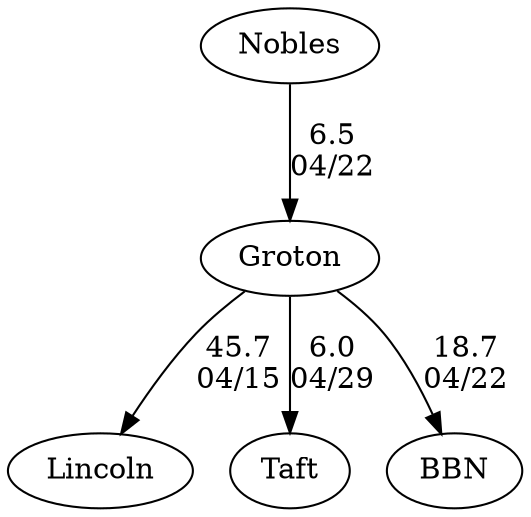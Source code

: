 digraph girls3foursGroton {Lincoln [URL="girls3foursGrotonLincoln.html"];Taft [URL="girls3foursGrotonTaft.html"];Groton [URL="girls3foursGrotonGroton.html"];Nobles [URL="girls3foursGrotonNobles.html"];BBN [URL="girls3foursGrotonBBN.html"];Groton -> Taft[label="6.0
04/29", weight="94", tooltip="NEIRA Girls Fours,Pomfret vs. Groton, Taft			
Distance: 1500m Conditions: No current. Occasional gusty cross/side wind of ~8-13 MPH throughout the races. Winds may have picked up just a bit as races progressed but it was variable throughout. Comments: Races alternated with boys. Order of girls races: G5, G4, G3, G2, G1. Pomfret's 3rd boat raced in the 5th boat race against Taft's 5th boat.
None", URL="http://www.row2k.com/results/resultspage.cfm?UID=7D7FC627D5ED48EFA19D099D502CC4FA&cat=1", random="random"]; 
Nobles -> Groton[label="6.5
04/22", weight="94", tooltip="NEIRA Girls Fours, Nobles, Groton, BB&N (hosted)			
Distance: 1350 M Conditions: Cool over cast with a cross wind of about 8 MPH at the start, conditions continued to improve. Comments: 4V right after the start Groton veered into BB&N, small clashing, but racing continued
For the 2V the tour boat was on the course, some slight course corrections were made, did not affect the race outcome.
3V had a delay due to steering breakage with Nobles boat
None", URL="http://www.row2k.com/results/resultspage.cfm?UID=05316B43D68EB96907C1AF50E625F75C&cat=1", random="random"]; 
Groton -> BBN[label="18.7
04/22", weight="82", tooltip="NEIRA Girls Fours, Nobles, Groton, BB&N (hosted)			
Distance: 1350 M Conditions: Cool over cast with a cross wind of about 8 MPH at the start, conditions continued to improve. Comments: 4V right after the start Groton veered into BB&N, small clashing, but racing continued
For the 2V the tour boat was on the course, some slight course corrections were made, did not affect the race outcome.
3V had a delay due to steering breakage with Nobles boat
None", URL="http://www.row2k.com/results/resultspage.cfm?UID=05316B43D68EB96907C1AF50E625F75C&cat=1", random="random"]; 
Groton -> Lincoln[label="45.7
04/15", weight="55", tooltip="NEIRA Girls Fours,Lincoln at Groton School			
Distance: 1250m Conditions: Perfect for all races Comments: A beautiful spring day for racing on the mighty Nashua. Thank you, Lincoln!
None", URL="http://www.row2k.com/results/resultspage.cfm?UID=68C5B52F48A6DADC2D5F65DF47E51637&cat=1", random="random"]}